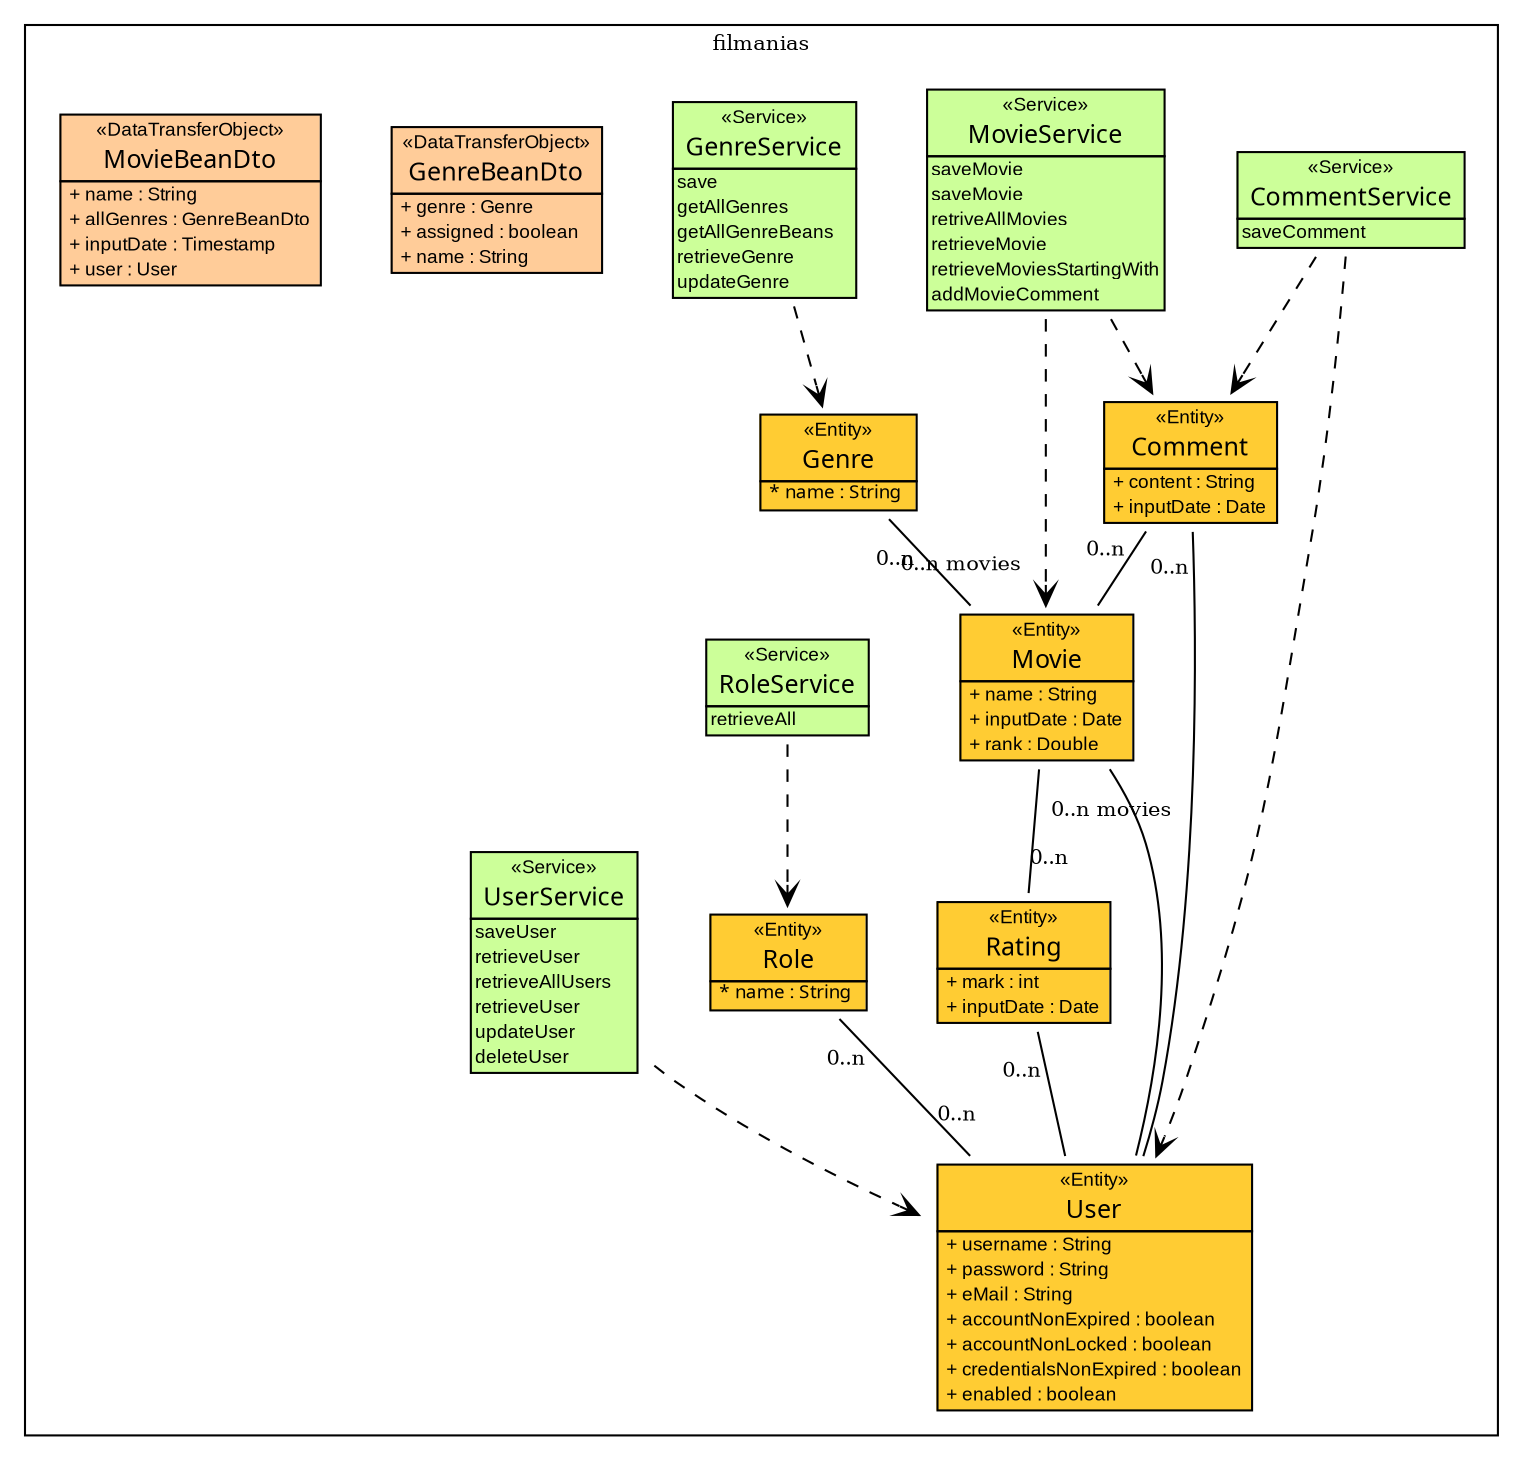 
	
digraph G {             
	fontsize = 10        
	node [                          
		fontsize = 10                
		fontname="arial"
		shape=plaintext
	     ]        
	     
	edge [                            
		fontsize = 10        
	     ]        
	
	
	
		subgraph clusterfilmanias {
			label = "filmanias"  
			
				
	CommentService [label=<<table border="0" cellborder="1" cellspacing="0" cellpadding="0" port="p" bgcolor="#CCFF99" >
	<tr><td>
	<table border="0" cellspacing="1" cellpadding="1">
		<tr><td> &laquo;Service&raquo; </td></tr>
		<tr><td><font face="arialbd"  point-size="12.0"> CommentService </font></td></tr>
	</table></td></tr>
		<tr><td>
			<table border="0" cellspacing="0" cellpadding="1">	
		
				<tr><td align="left">saveComment</td></tr>			

			</table>		
		</td></tr>
	</table>>, fontname="arial", fontcolor="black", fontsize=9.0];

	GenreService [label=<<table border="0" cellborder="1" cellspacing="0" cellpadding="0" port="p" bgcolor="#CCFF99" >
	<tr><td>
	<table border="0" cellspacing="1" cellpadding="1">
		<tr><td> &laquo;Service&raquo; </td></tr>
		<tr><td><font face="arialbd"  point-size="12.0"> GenreService </font></td></tr>
	</table></td></tr>
		<tr><td>
			<table border="0" cellspacing="0" cellpadding="1">	
		
				<tr><td align="left">save</td></tr>			

				<tr><td align="left">getAllGenres</td></tr>			

				<tr><td align="left">getAllGenreBeans</td></tr>			

				<tr><td align="left">retrieveGenre</td></tr>			

				<tr><td align="left">updateGenre</td></tr>			

			</table>		
		</td></tr>
	</table>>, fontname="arial", fontcolor="black", fontsize=9.0];

	MovieService [label=<<table border="0" cellborder="1" cellspacing="0" cellpadding="0" port="p" bgcolor="#CCFF99" >
	<tr><td>
	<table border="0" cellspacing="1" cellpadding="1">
		<tr><td> &laquo;Service&raquo; </td></tr>
		<tr><td><font face="arialbd"  point-size="12.0"> MovieService </font></td></tr>
	</table></td></tr>
		<tr><td>
			<table border="0" cellspacing="0" cellpadding="1">	
		
				<tr><td align="left">saveMovie</td></tr>			

				<tr><td align="left">saveMovie</td></tr>			

				<tr><td align="left">retriveAllMovies</td></tr>			

				<tr><td align="left">retrieveMovie</td></tr>			

				<tr><td align="left">retrieveMoviesStartingWith</td></tr>			

				<tr><td align="left">addMovieComment</td></tr>			

			</table>		
		</td></tr>
	</table>>, fontname="arial", fontcolor="black", fontsize=9.0];

	RoleService [label=<<table border="0" cellborder="1" cellspacing="0" cellpadding="0" port="p" bgcolor="#CCFF99" >
	<tr><td>
	<table border="0" cellspacing="1" cellpadding="1">
		<tr><td> &laquo;Service&raquo; </td></tr>
		<tr><td><font face="arialbd"  point-size="12.0"> RoleService </font></td></tr>
	</table></td></tr>
		<tr><td>
			<table border="0" cellspacing="0" cellpadding="1">	
		
				<tr><td align="left">retrieveAll</td></tr>			

			</table>		
		</td></tr>
	</table>>, fontname="arial", fontcolor="black", fontsize=9.0];

	UserService [label=<<table border="0" cellborder="1" cellspacing="0" cellpadding="0" port="p" bgcolor="#CCFF99" >
	<tr><td>
	<table border="0" cellspacing="1" cellpadding="1">
		<tr><td> &laquo;Service&raquo; </td></tr>
		<tr><td><font face="arialbd"  point-size="12.0"> UserService </font></td></tr>
	</table></td></tr>
		<tr><td>
			<table border="0" cellspacing="0" cellpadding="1">	
		
				<tr><td align="left">saveUser</td></tr>			

				<tr><td align="left">retrieveUser</td></tr>			

				<tr><td align="left">retrieveAllUsers</td></tr>			

				<tr><td align="left">retrieveUser</td></tr>			

				<tr><td align="left">updateUser</td></tr>			

				<tr><td align="left">deleteUser</td></tr>			

			</table>		
		</td></tr>
	</table>>, fontname="arial", fontcolor="black", fontsize=9.0];

				
				

	Comment [label=<<table border="0" cellborder="1" cellspacing="0" cellpadding="0" port="p" bgcolor="#FFCC33">
	<tr><td>
	<table border="0" cellspacing="1" cellpadding="1">
		<tr><td> &laquo;Entity&raquo; </td></tr>
		<tr><td><font face="arialbd"  point-size="12.0"> Comment </font></td></tr>
	</table></td></tr>
	
	
		<tr><td>
			<table border="0" cellspacing="0" cellpadding="1">	
		
		
			
				<tr><td align="left"> + content : String </td></tr>
			
		
		

		
			
				<tr><td align="left"> + inputDate : Date </td></tr>
			
		
		

		
		
		
			</table>		
		</td></tr>
	
	
	
	</table>>, fontname="arial", fontcolor="black", fontsize=9.0];



	Genre [label=<<table border="0" cellborder="1" cellspacing="0" cellpadding="0" port="p" bgcolor="#FFCC33">
	<tr><td>
	<table border="0" cellspacing="1" cellpadding="1">
		<tr><td> &laquo;Entity&raquo; </td></tr>
		<tr><td><font face="arialbd"  point-size="12.0"> Genre </font></td></tr>
	</table></td></tr>
	
	
		<tr><td>
			<table border="0" cellspacing="0" cellpadding="1">	
		
		
			 
				<tr><td align="left"><font face="arialbd"> * name : String </font> </td></tr>			
			
		
		

		
		
		
			</table>		
		</td></tr>
	
	
	
	</table>>, fontname="arial", fontcolor="black", fontsize=9.0];



	GenreBeanDto [label=<<table border="0" cellborder="1" cellspacing="0" cellpadding="0" port="p" bgcolor="#FFCC99">
	<tr><td>
	<table border="0" cellspacing="1" cellpadding="1">
		<tr><td> &laquo;DataTransferObject&raquo; </td></tr>
		<tr><td><font face="arialbd"  point-size="12.0"> GenreBeanDto </font></td></tr>
	</table></td></tr>
	
	
		<tr><td>
			<table border="0" cellspacing="0" cellpadding="1">	
		
		
			
				<tr><td align="left"> + genre : Genre </td></tr>
			
		
		

		
			
				<tr><td align="left"> + assigned : boolean </td></tr>
			
		
		

		
			
				<tr><td align="left"> + name : String </td></tr>
			
		
		

		
		
		
			</table>		
		</td></tr>
	
	
	
	</table>>, fontname="arial", fontcolor="black", fontsize=9.0];



	Movie [label=<<table border="0" cellborder="1" cellspacing="0" cellpadding="0" port="p" bgcolor="#FFCC33">
	<tr><td>
	<table border="0" cellspacing="1" cellpadding="1">
		<tr><td> &laquo;Entity&raquo; </td></tr>
		<tr><td><font face="arialbd"  point-size="12.0"> Movie </font></td></tr>
	</table></td></tr>
	
	
		<tr><td>
			<table border="0" cellspacing="0" cellpadding="1">	
		
		
			
				<tr><td align="left"> + name : String </td></tr>
			
		
		

		
			
				<tr><td align="left"> + inputDate : Date </td></tr>
			
		
		

		
			
				<tr><td align="left"> + rank : Double </td></tr>
			
		
		

		
		
		
			</table>		
		</td></tr>
	
	
	
	</table>>, fontname="arial", fontcolor="black", fontsize=9.0];



	MovieBeanDto [label=<<table border="0" cellborder="1" cellspacing="0" cellpadding="0" port="p" bgcolor="#FFCC99">
	<tr><td>
	<table border="0" cellspacing="1" cellpadding="1">
		<tr><td> &laquo;DataTransferObject&raquo; </td></tr>
		<tr><td><font face="arialbd"  point-size="12.0"> MovieBeanDto </font></td></tr>
	</table></td></tr>
	
	
		<tr><td>
			<table border="0" cellspacing="0" cellpadding="1">	
		
		
			
				<tr><td align="left"> + name : String </td></tr>
			
		
		

		
			
				<tr><td align="left"> + allGenres : GenreBeanDto </td></tr>
			
		
		

		
			
				<tr><td align="left"> + inputDate : Timestamp </td></tr>
			
		
		

		
			
				<tr><td align="left"> + user : User </td></tr>
			
		
		

		
		
		
			</table>		
		</td></tr>
	
	
	
	</table>>, fontname="arial", fontcolor="black", fontsize=9.0];



	Rating [label=<<table border="0" cellborder="1" cellspacing="0" cellpadding="0" port="p" bgcolor="#FFCC33">
	<tr><td>
	<table border="0" cellspacing="1" cellpadding="1">
		<tr><td> &laquo;Entity&raquo; </td></tr>
		<tr><td><font face="arialbd"  point-size="12.0"> Rating </font></td></tr>
	</table></td></tr>
	
	
		<tr><td>
			<table border="0" cellspacing="0" cellpadding="1">	
		
		
			
				<tr><td align="left"> + mark : int </td></tr>
			
		
		

		
			
				<tr><td align="left"> + inputDate : Date </td></tr>
			
		
		

		
		
		
			</table>		
		</td></tr>
	
	
	
	</table>>, fontname="arial", fontcolor="black", fontsize=9.0];



	Role [label=<<table border="0" cellborder="1" cellspacing="0" cellpadding="0" port="p" bgcolor="#FFCC33">
	<tr><td>
	<table border="0" cellspacing="1" cellpadding="1">
		<tr><td> &laquo;Entity&raquo; </td></tr>
		<tr><td><font face="arialbd"  point-size="12.0"> Role </font></td></tr>
	</table></td></tr>
	
	
		<tr><td>
			<table border="0" cellspacing="0" cellpadding="1">	
		
		
			 
				<tr><td align="left"><font face="arialbd"> * name : String </font> </td></tr>			
			
		
		

		
		
		
			</table>		
		</td></tr>
	
	
	
	</table>>, fontname="arial", fontcolor="black", fontsize=9.0];



	User [label=<<table border="0" cellborder="1" cellspacing="0" cellpadding="0" port="p" bgcolor="#FFCC33">
	<tr><td>
	<table border="0" cellspacing="1" cellpadding="1">
		<tr><td> &laquo;Entity&raquo; </td></tr>
		<tr><td><font face="arialbd"  point-size="12.0"> User </font></td></tr>
	</table></td></tr>
	
	
		<tr><td>
			<table border="0" cellspacing="0" cellpadding="1">	
		
		
			
				<tr><td align="left"> + username : String </td></tr>
			
		
		

		
			
				<tr><td align="left"> + password : String </td></tr>
			
		
		

		
			
				<tr><td align="left"> + eMail : String </td></tr>
			
		
		

		
			
				<tr><td align="left"> + accountNonExpired : boolean </td></tr>
			
		
		

		
			
				<tr><td align="left"> + accountNonLocked : boolean </td></tr>
			
		
		

		
			
				<tr><td align="left"> + credentialsNonExpired : boolean </td></tr>
			
		
		

		
			
				<tr><td align="left"> + enabled : boolean </td></tr>
			
		
		

		
		
		
			</table>		
		</td></tr>
	
	
	
	</table>>, fontname="arial", fontcolor="black", fontsize=9.0];


			
		}
	

	
		
	edge [arrowhead = "empty"]

		
		
	edge [arrowhead = "none"]

		
	    	edge [arrowtail="none" arrowhead = "none" headlabel="" taillabel="0..n " labeldistance="2.0" labelangle="-30"]
	
		Comment -> Movie

	    	edge [arrowtail="none" arrowhead = "none" headlabel="" taillabel="0..n " labeldistance="2.0" labelangle="-30"]
	
		Comment -> User

	    	edge [arrowtail="none" arrowhead = "none" headlabel="0..n movies" taillabel="0..n " labeldistance="2.0" labelangle="-30"]
	
		Genre -> Movie

	    	edge [arrowtail="none" arrowhead = "none" headlabel="0..n " taillabel="" labeldistance="2.0" labelangle="-30"]
	
		Movie -> Rating

	    	edge [arrowtail="none" arrowhead = "none" headlabel="" taillabel="0..n movies" labeldistance="2.0" labelangle="-30"]
	
		Movie -> User

	    	edge [arrowtail="none" arrowhead = "none" headlabel="" taillabel="0..n " labeldistance="2.0" labelangle="-30"]
	
		Rating -> User

	    	edge [arrowtail="none" arrowhead = "none" headlabel="0..n " taillabel="0..n " labeldistance="2.0" labelangle="-30"]
	
		Role -> User

		
	
		edge [arrowtail="none" arrowhead = "open" headlabel = "" taillabel = "" style = "dashed"]
		
				RoleService -> Role
		
	

	
		edge [arrowtail="none" arrowhead = "open" headlabel = "" taillabel = "" style = "dashed"]
		
				UserService -> User
		
	

	
		edge [arrowtail="none" arrowhead = "open" headlabel = "" taillabel = "" style = "dashed"]
		
				CommentService -> Comment
		
				CommentService -> User
		
	

	
		edge [arrowtail="none" arrowhead = "open" headlabel = "" taillabel = "" style = "dashed"]
		
				MovieService -> Movie
		
				MovieService -> Comment
		
	

	
		edge [arrowtail="none" arrowhead = "open" headlabel = "" taillabel = "" style = "dashed"]
		
				GenreService -> Genre
		
	

	
	
	}
	
